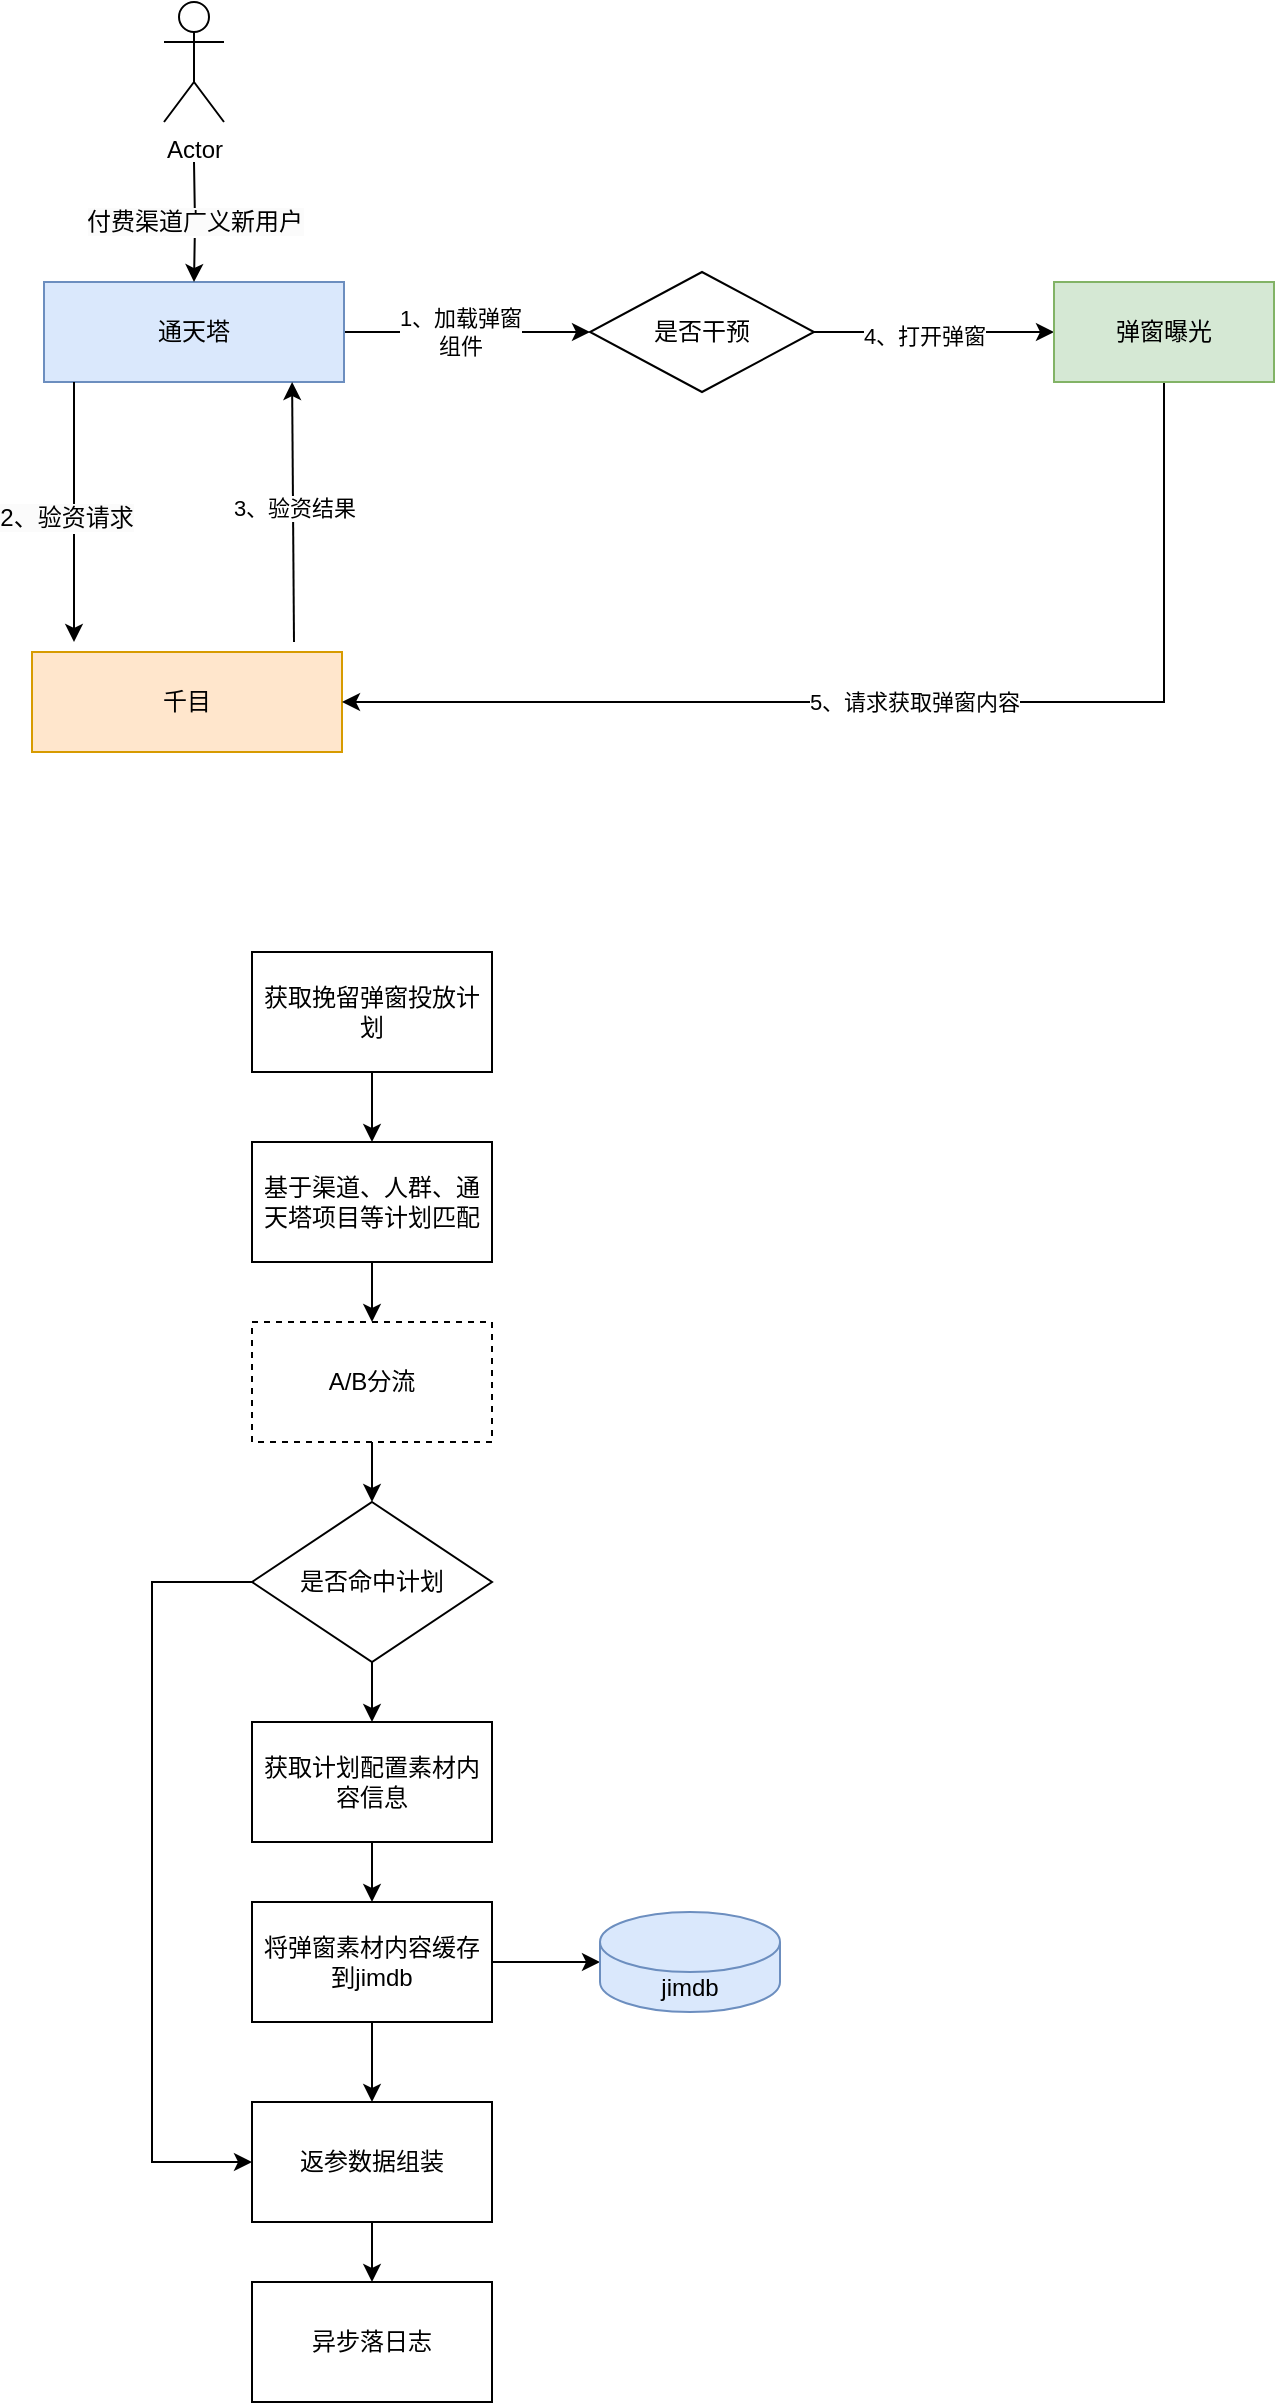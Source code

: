 <mxfile version="20.7.4" type="github">
  <diagram id="hpN8y-AgxtA0ZT0aj-4h" name="第 1 页">
    <mxGraphModel dx="1101" dy="795" grid="1" gridSize="10" guides="1" tooltips="1" connect="1" arrows="1" fold="1" page="1" pageScale="1" pageWidth="827" pageHeight="1169" math="0" shadow="0">
      <root>
        <mxCell id="0" />
        <mxCell id="1" parent="0" />
        <mxCell id="8_wQTp-wXSp1oLWiJIMm-8" value="1、加载弹窗&lt;br&gt;组件" style="edgeStyle=orthogonalEdgeStyle;rounded=0;orthogonalLoop=1;jettySize=auto;html=1;entryX=0;entryY=0.5;entryDx=0;entryDy=0;" edge="1" parent="1" source="8_wQTp-wXSp1oLWiJIMm-1" target="8_wQTp-wXSp1oLWiJIMm-12">
          <mxGeometry x="-0.053" relative="1" as="geometry">
            <mxPoint x="351" y="215" as="targetPoint" />
            <mxPoint as="offset" />
          </mxGeometry>
        </mxCell>
        <mxCell id="8_wQTp-wXSp1oLWiJIMm-1" value="通天塔" style="rounded=0;whiteSpace=wrap;html=1;fillColor=#dae8fc;strokeColor=#6c8ebf;" vertex="1" parent="1">
          <mxGeometry x="136" y="190" width="150" height="50" as="geometry" />
        </mxCell>
        <mxCell id="8_wQTp-wXSp1oLWiJIMm-5" value="" style="edgeStyle=orthogonalEdgeStyle;rounded=0;orthogonalLoop=1;jettySize=auto;html=1;" edge="1" parent="1" target="8_wQTp-wXSp1oLWiJIMm-1">
          <mxGeometry relative="1" as="geometry">
            <mxPoint x="211" y="130" as="sourcePoint" />
          </mxGeometry>
        </mxCell>
        <mxCell id="8_wQTp-wXSp1oLWiJIMm-25" value="&lt;span style=&quot;font-size: 12px; background-color: rgb(251, 251, 251);&quot;&gt;付费渠道广义新用户&lt;/span&gt;" style="edgeLabel;html=1;align=center;verticalAlign=middle;resizable=0;points=[];" vertex="1" connectable="0" parent="8_wQTp-wXSp1oLWiJIMm-5">
          <mxGeometry x="-0.64" y="-2" relative="1" as="geometry">
            <mxPoint x="2" y="19" as="offset" />
          </mxGeometry>
        </mxCell>
        <mxCell id="8_wQTp-wXSp1oLWiJIMm-3" value="Actor" style="shape=umlActor;verticalLabelPosition=bottom;verticalAlign=top;html=1;outlineConnect=0;" vertex="1" parent="1">
          <mxGeometry x="196" y="50" width="30" height="60" as="geometry" />
        </mxCell>
        <mxCell id="8_wQTp-wXSp1oLWiJIMm-7" value="千目" style="rounded=0;whiteSpace=wrap;html=1;fillColor=#ffe6cc;strokeColor=#d79b00;" vertex="1" parent="1">
          <mxGeometry x="130" y="375" width="155" height="50" as="geometry" />
        </mxCell>
        <mxCell id="8_wQTp-wXSp1oLWiJIMm-14" style="edgeStyle=orthogonalEdgeStyle;rounded=0;orthogonalLoop=1;jettySize=auto;html=1;entryX=0;entryY=0.5;entryDx=0;entryDy=0;" edge="1" parent="1" source="8_wQTp-wXSp1oLWiJIMm-12" target="8_wQTp-wXSp1oLWiJIMm-13">
          <mxGeometry relative="1" as="geometry" />
        </mxCell>
        <mxCell id="8_wQTp-wXSp1oLWiJIMm-29" value="4、" style="edgeLabel;html=1;align=center;verticalAlign=middle;resizable=0;points=[];" vertex="1" connectable="0" parent="8_wQTp-wXSp1oLWiJIMm-14">
          <mxGeometry y="4" relative="1" as="geometry">
            <mxPoint x="-7" y="4" as="offset" />
          </mxGeometry>
        </mxCell>
        <mxCell id="8_wQTp-wXSp1oLWiJIMm-31" value="4、打开弹窗" style="edgeLabel;html=1;align=center;verticalAlign=middle;resizable=0;points=[];" vertex="1" connectable="0" parent="8_wQTp-wXSp1oLWiJIMm-14">
          <mxGeometry x="0.151" y="-2" relative="1" as="geometry">
            <mxPoint x="-14" as="offset" />
          </mxGeometry>
        </mxCell>
        <mxCell id="8_wQTp-wXSp1oLWiJIMm-12" value="是否干预" style="rhombus;whiteSpace=wrap;html=1;" vertex="1" parent="1">
          <mxGeometry x="409" y="185" width="112" height="60" as="geometry" />
        </mxCell>
        <mxCell id="8_wQTp-wXSp1oLWiJIMm-16" value="5、请求获取弹窗内容" style="edgeStyle=orthogonalEdgeStyle;rounded=0;orthogonalLoop=1;jettySize=auto;html=1;entryX=1;entryY=0.5;entryDx=0;entryDy=0;exitX=0.5;exitY=1;exitDx=0;exitDy=0;" edge="1" parent="1" source="8_wQTp-wXSp1oLWiJIMm-13" target="8_wQTp-wXSp1oLWiJIMm-7">
          <mxGeometry relative="1" as="geometry">
            <mxPoint x="291" y="400" as="targetPoint" />
            <Array as="points">
              <mxPoint x="696" y="400" />
            </Array>
          </mxGeometry>
        </mxCell>
        <mxCell id="8_wQTp-wXSp1oLWiJIMm-13" value="弹窗曝光" style="rounded=0;whiteSpace=wrap;html=1;fillColor=#d5e8d4;strokeColor=#82b366;" vertex="1" parent="1">
          <mxGeometry x="641" y="190" width="110" height="50" as="geometry" />
        </mxCell>
        <mxCell id="8_wQTp-wXSp1oLWiJIMm-19" value="" style="endArrow=classic;html=1;rounded=0;" edge="1" parent="1">
          <mxGeometry width="50" height="50" relative="1" as="geometry">
            <mxPoint x="151" y="240" as="sourcePoint" />
            <mxPoint x="151" y="370" as="targetPoint" />
          </mxGeometry>
        </mxCell>
        <mxCell id="8_wQTp-wXSp1oLWiJIMm-27" value="&lt;span style=&quot;font-size: 12px; background-color: rgb(251, 251, 251);&quot;&gt;2、验资请求&lt;/span&gt;" style="edgeLabel;html=1;align=center;verticalAlign=middle;resizable=0;points=[];" vertex="1" connectable="0" parent="8_wQTp-wXSp1oLWiJIMm-19">
          <mxGeometry x="0.046" y="-4" relative="1" as="geometry">
            <mxPoint as="offset" />
          </mxGeometry>
        </mxCell>
        <mxCell id="8_wQTp-wXSp1oLWiJIMm-20" value="" style="endArrow=classic;html=1;rounded=0;entryX=0.827;entryY=1;entryDx=0;entryDy=0;entryPerimeter=0;" edge="1" parent="1" target="8_wQTp-wXSp1oLWiJIMm-1">
          <mxGeometry width="50" height="50" relative="1" as="geometry">
            <mxPoint x="261" y="370" as="sourcePoint" />
            <mxPoint x="281" y="280" as="targetPoint" />
          </mxGeometry>
        </mxCell>
        <mxCell id="8_wQTp-wXSp1oLWiJIMm-28" value="3、验资结果" style="edgeLabel;html=1;align=center;verticalAlign=middle;resizable=0;points=[];" vertex="1" connectable="0" parent="8_wQTp-wXSp1oLWiJIMm-20">
          <mxGeometry x="0.031" relative="1" as="geometry">
            <mxPoint as="offset" />
          </mxGeometry>
        </mxCell>
        <mxCell id="8_wQTp-wXSp1oLWiJIMm-39" value="" style="edgeStyle=orthogonalEdgeStyle;rounded=0;orthogonalLoop=1;jettySize=auto;html=1;" edge="1" parent="1" source="8_wQTp-wXSp1oLWiJIMm-37" target="8_wQTp-wXSp1oLWiJIMm-38">
          <mxGeometry relative="1" as="geometry" />
        </mxCell>
        <mxCell id="8_wQTp-wXSp1oLWiJIMm-37" value="获取挽留弹窗投放计划" style="rounded=0;whiteSpace=wrap;html=1;" vertex="1" parent="1">
          <mxGeometry x="240" y="525" width="120" height="60" as="geometry" />
        </mxCell>
        <mxCell id="8_wQTp-wXSp1oLWiJIMm-41" value="" style="edgeStyle=orthogonalEdgeStyle;rounded=0;orthogonalLoop=1;jettySize=auto;html=1;" edge="1" parent="1" source="8_wQTp-wXSp1oLWiJIMm-38" target="8_wQTp-wXSp1oLWiJIMm-40">
          <mxGeometry relative="1" as="geometry" />
        </mxCell>
        <mxCell id="8_wQTp-wXSp1oLWiJIMm-38" value="基于渠道、人群、通天塔项目等计划匹配" style="rounded=0;whiteSpace=wrap;html=1;" vertex="1" parent="1">
          <mxGeometry x="240" y="620" width="120" height="60" as="geometry" />
        </mxCell>
        <mxCell id="8_wQTp-wXSp1oLWiJIMm-45" value="" style="edgeStyle=orthogonalEdgeStyle;rounded=0;orthogonalLoop=1;jettySize=auto;html=1;" edge="1" parent="1" source="8_wQTp-wXSp1oLWiJIMm-40">
          <mxGeometry relative="1" as="geometry">
            <mxPoint x="300" y="800" as="targetPoint" />
          </mxGeometry>
        </mxCell>
        <mxCell id="8_wQTp-wXSp1oLWiJIMm-40" value="A/B分流" style="rounded=0;whiteSpace=wrap;html=1;dashed=1;" vertex="1" parent="1">
          <mxGeometry x="240" y="710" width="120" height="60" as="geometry" />
        </mxCell>
        <mxCell id="8_wQTp-wXSp1oLWiJIMm-48" value="" style="edgeStyle=orthogonalEdgeStyle;rounded=0;orthogonalLoop=1;jettySize=auto;html=1;" edge="1" parent="1" source="8_wQTp-wXSp1oLWiJIMm-46" target="8_wQTp-wXSp1oLWiJIMm-47">
          <mxGeometry relative="1" as="geometry" />
        </mxCell>
        <mxCell id="8_wQTp-wXSp1oLWiJIMm-56" style="edgeStyle=orthogonalEdgeStyle;rounded=0;orthogonalLoop=1;jettySize=auto;html=1;entryX=0;entryY=0.5;entryDx=0;entryDy=0;" edge="1" parent="1" source="8_wQTp-wXSp1oLWiJIMm-46" target="8_wQTp-wXSp1oLWiJIMm-51">
          <mxGeometry relative="1" as="geometry">
            <Array as="points">
              <mxPoint x="190" y="840" />
              <mxPoint x="190" y="1130" />
            </Array>
          </mxGeometry>
        </mxCell>
        <mxCell id="8_wQTp-wXSp1oLWiJIMm-46" value="是否命中计划" style="rhombus;whiteSpace=wrap;html=1;" vertex="1" parent="1">
          <mxGeometry x="240" y="800" width="120" height="80" as="geometry" />
        </mxCell>
        <mxCell id="8_wQTp-wXSp1oLWiJIMm-50" value="" style="edgeStyle=orthogonalEdgeStyle;rounded=0;orthogonalLoop=1;jettySize=auto;html=1;" edge="1" parent="1" source="8_wQTp-wXSp1oLWiJIMm-47" target="8_wQTp-wXSp1oLWiJIMm-49">
          <mxGeometry relative="1" as="geometry" />
        </mxCell>
        <mxCell id="8_wQTp-wXSp1oLWiJIMm-47" value="获取计划配置素材内容信息" style="rounded=0;whiteSpace=wrap;html=1;" vertex="1" parent="1">
          <mxGeometry x="240" y="910" width="120" height="60" as="geometry" />
        </mxCell>
        <mxCell id="8_wQTp-wXSp1oLWiJIMm-52" value="" style="edgeStyle=orthogonalEdgeStyle;rounded=0;orthogonalLoop=1;jettySize=auto;html=1;" edge="1" parent="1" source="8_wQTp-wXSp1oLWiJIMm-49" target="8_wQTp-wXSp1oLWiJIMm-51">
          <mxGeometry relative="1" as="geometry" />
        </mxCell>
        <mxCell id="8_wQTp-wXSp1oLWiJIMm-58" value="" style="edgeStyle=orthogonalEdgeStyle;rounded=0;orthogonalLoop=1;jettySize=auto;html=1;" edge="1" parent="1" source="8_wQTp-wXSp1oLWiJIMm-49" target="8_wQTp-wXSp1oLWiJIMm-57">
          <mxGeometry relative="1" as="geometry" />
        </mxCell>
        <mxCell id="8_wQTp-wXSp1oLWiJIMm-49" value="将弹窗素材内容缓存到jimdb" style="rounded=0;whiteSpace=wrap;html=1;" vertex="1" parent="1">
          <mxGeometry x="240" y="1000" width="120" height="60" as="geometry" />
        </mxCell>
        <mxCell id="8_wQTp-wXSp1oLWiJIMm-55" value="" style="edgeStyle=orthogonalEdgeStyle;rounded=0;orthogonalLoop=1;jettySize=auto;html=1;" edge="1" parent="1" source="8_wQTp-wXSp1oLWiJIMm-51" target="8_wQTp-wXSp1oLWiJIMm-54">
          <mxGeometry relative="1" as="geometry" />
        </mxCell>
        <mxCell id="8_wQTp-wXSp1oLWiJIMm-51" value="返参数据组装" style="rounded=0;whiteSpace=wrap;html=1;" vertex="1" parent="1">
          <mxGeometry x="240" y="1100" width="120" height="60" as="geometry" />
        </mxCell>
        <mxCell id="8_wQTp-wXSp1oLWiJIMm-54" value="异步落日志" style="rounded=0;whiteSpace=wrap;html=1;" vertex="1" parent="1">
          <mxGeometry x="240" y="1190" width="120" height="60" as="geometry" />
        </mxCell>
        <mxCell id="8_wQTp-wXSp1oLWiJIMm-57" value="jimdb" style="shape=cylinder3;whiteSpace=wrap;html=1;boundedLbl=1;backgroundOutline=1;size=15;fillColor=#dae8fc;strokeColor=#6c8ebf;" vertex="1" parent="1">
          <mxGeometry x="414" y="1005" width="90" height="50" as="geometry" />
        </mxCell>
      </root>
    </mxGraphModel>
  </diagram>
</mxfile>
